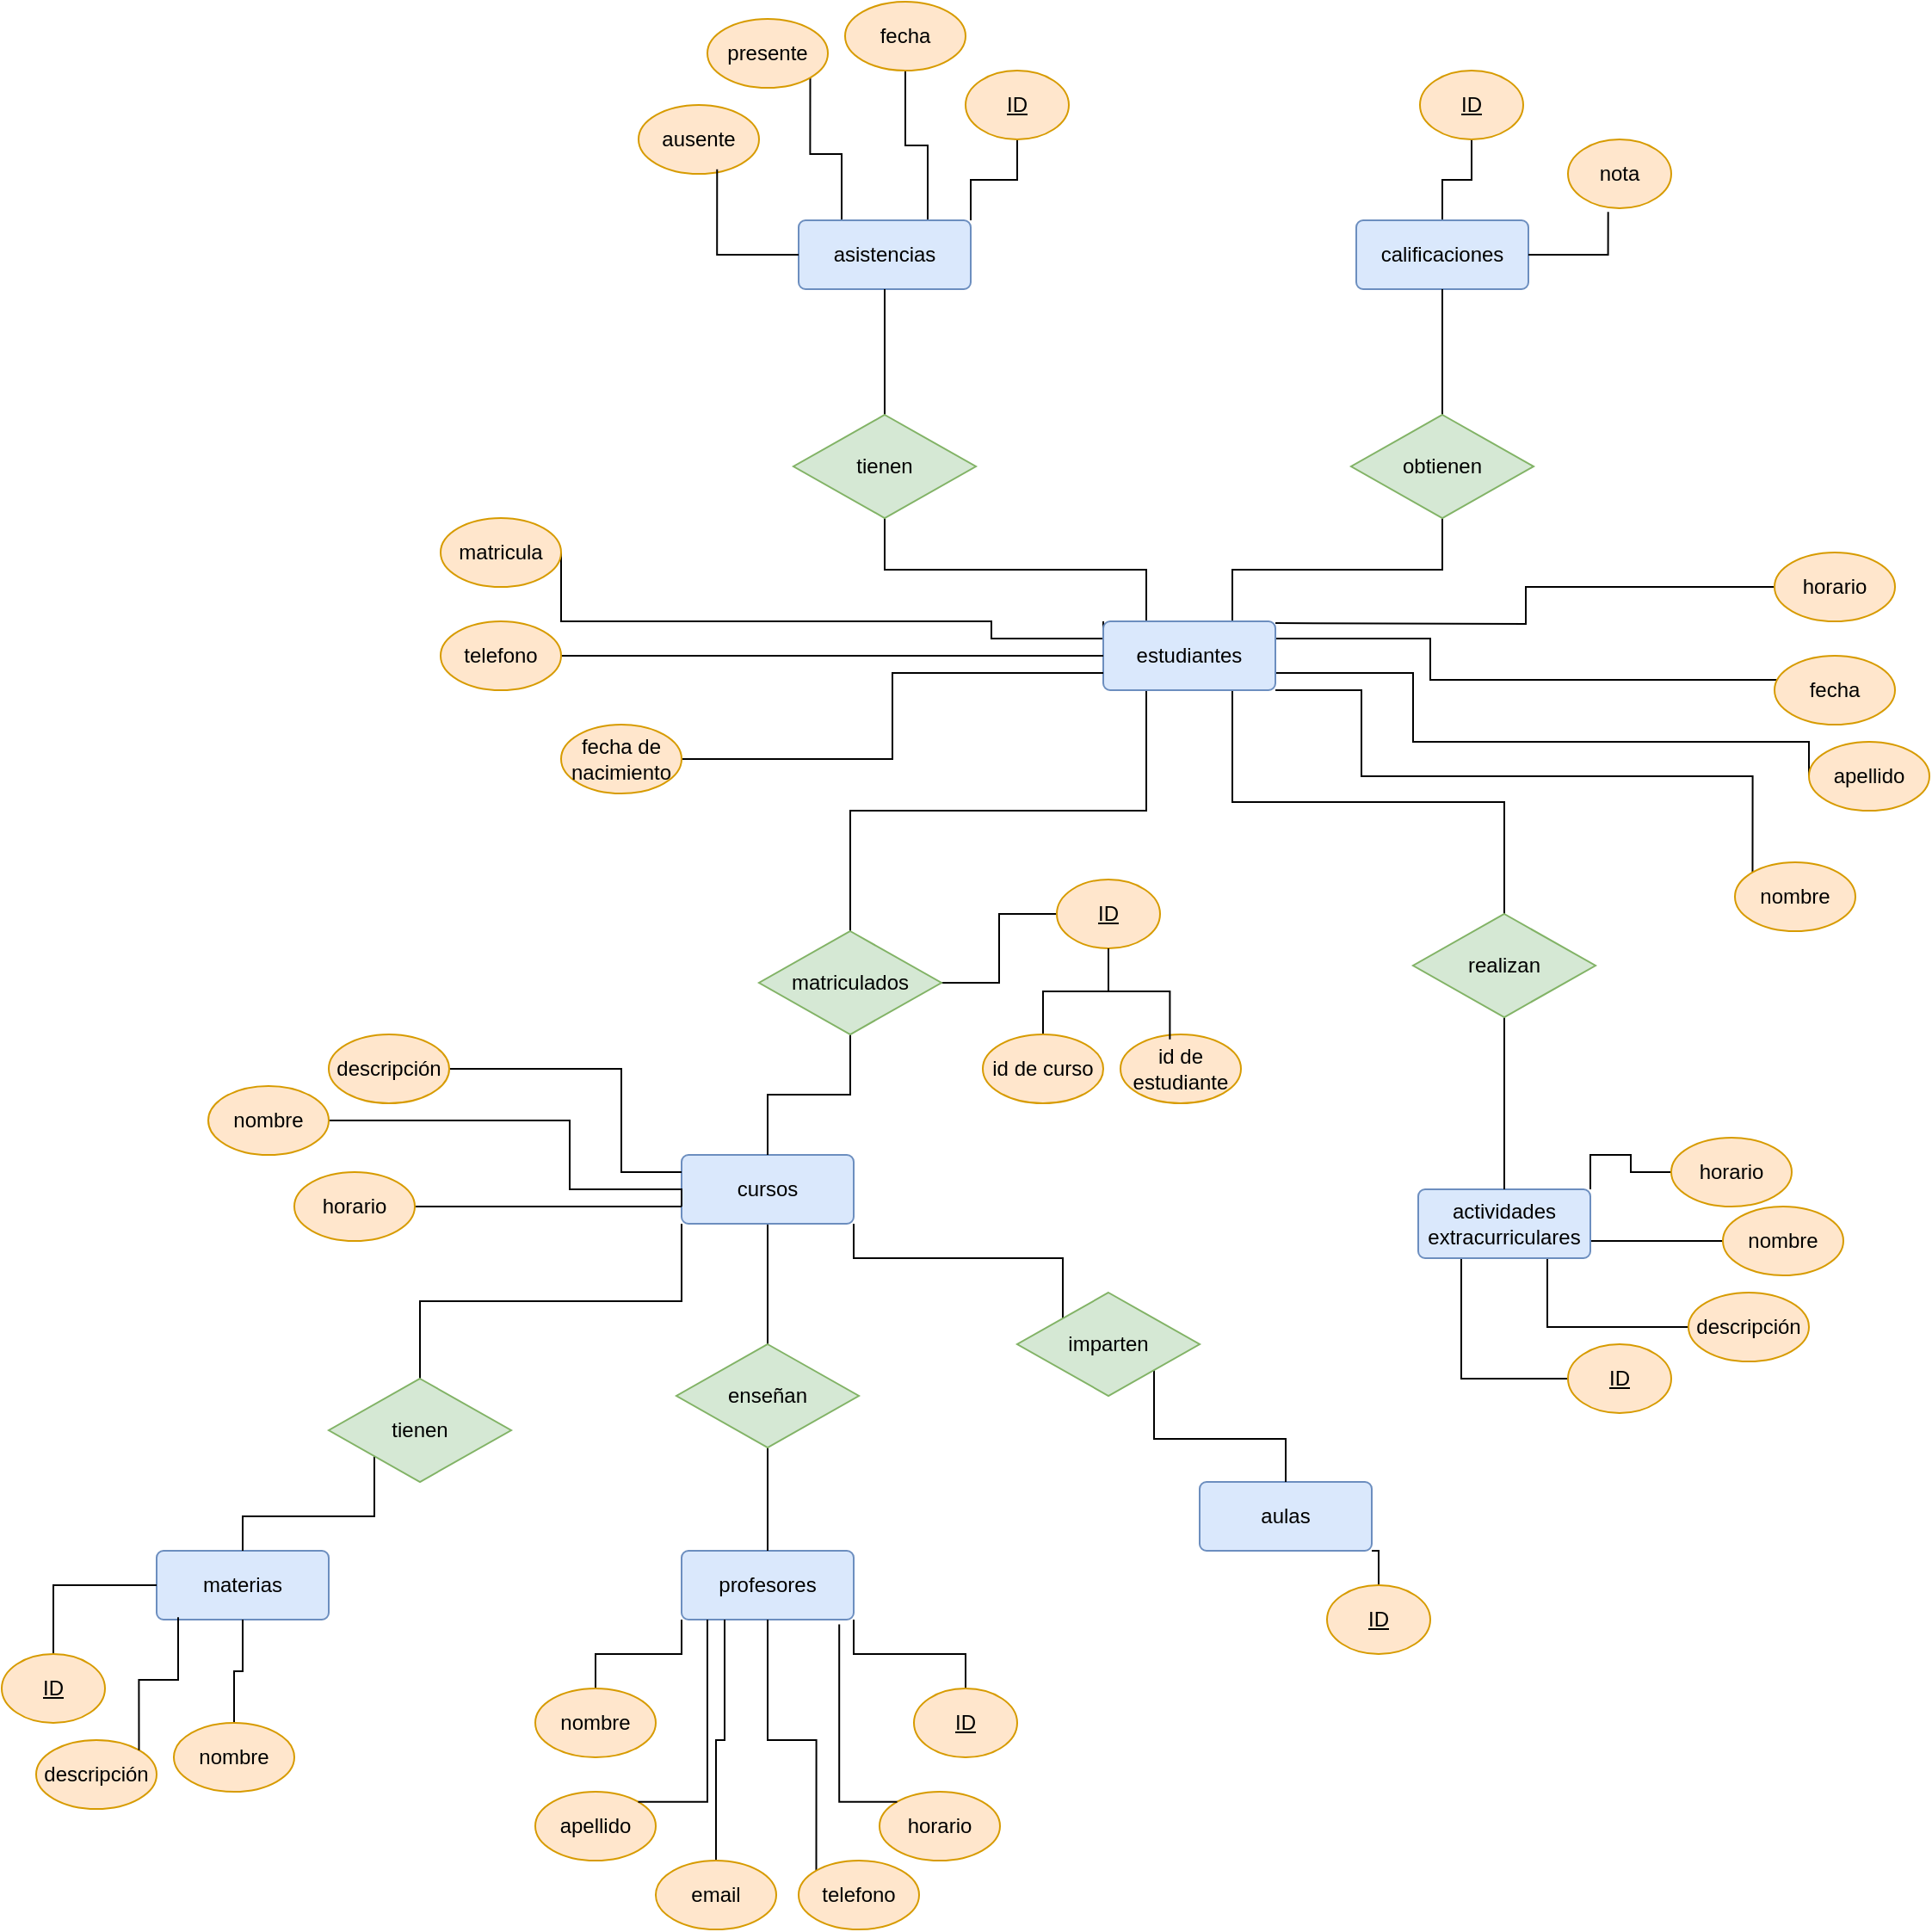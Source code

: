 <mxfile version="22.0.2" type="github">
  <diagram name="Página-1" id="Mka_hPVT99Yjn6llJlfG">
    <mxGraphModel dx="2227" dy="1882" grid="1" gridSize="10" guides="1" tooltips="1" connect="1" arrows="1" fold="1" page="1" pageScale="1" pageWidth="827" pageHeight="1169" math="0" shadow="0">
      <root>
        <mxCell id="0" />
        <mxCell id="1" parent="0" />
        <mxCell id="OjUDIB-_pPHaeTFg9-ev-72" style="edgeStyle=orthogonalEdgeStyle;rounded=0;orthogonalLoop=1;jettySize=auto;html=1;exitX=0.75;exitY=0;exitDx=0;exitDy=0;endArrow=none;endFill=0;" edge="1" parent="1" source="OjUDIB-_pPHaeTFg9-ev-1" target="OjUDIB-_pPHaeTFg9-ev-12">
          <mxGeometry relative="1" as="geometry" />
        </mxCell>
        <mxCell id="OjUDIB-_pPHaeTFg9-ev-73" style="edgeStyle=orthogonalEdgeStyle;rounded=0;orthogonalLoop=1;jettySize=auto;html=1;exitX=0.25;exitY=0;exitDx=0;exitDy=0;endArrow=none;endFill=0;" edge="1" parent="1" source="OjUDIB-_pPHaeTFg9-ev-1" target="OjUDIB-_pPHaeTFg9-ev-13">
          <mxGeometry relative="1" as="geometry" />
        </mxCell>
        <mxCell id="OjUDIB-_pPHaeTFg9-ev-74" style="edgeStyle=orthogonalEdgeStyle;rounded=0;orthogonalLoop=1;jettySize=auto;html=1;exitX=0.75;exitY=1;exitDx=0;exitDy=0;endArrow=none;endFill=0;" edge="1" parent="1" source="OjUDIB-_pPHaeTFg9-ev-1" target="OjUDIB-_pPHaeTFg9-ev-14">
          <mxGeometry relative="1" as="geometry" />
        </mxCell>
        <mxCell id="OjUDIB-_pPHaeTFg9-ev-75" style="edgeStyle=orthogonalEdgeStyle;rounded=0;orthogonalLoop=1;jettySize=auto;html=1;exitX=0.25;exitY=1;exitDx=0;exitDy=0;entryX=0.5;entryY=0;entryDx=0;entryDy=0;endArrow=none;endFill=0;" edge="1" parent="1" source="OjUDIB-_pPHaeTFg9-ev-1" target="OjUDIB-_pPHaeTFg9-ev-11">
          <mxGeometry relative="1" as="geometry" />
        </mxCell>
        <mxCell id="OjUDIB-_pPHaeTFg9-ev-79" style="edgeStyle=orthogonalEdgeStyle;rounded=0;orthogonalLoop=1;jettySize=auto;html=1;exitX=1;exitY=0;exitDx=0;exitDy=0;entryX=0;entryY=0.5;entryDx=0;entryDy=0;endArrow=none;endFill=0;" edge="1" parent="1" target="OjUDIB-_pPHaeTFg9-ev-61">
          <mxGeometry relative="1" as="geometry">
            <mxPoint x="690" y="151" as="targetPoint" />
            <mxPoint x="490" y="81" as="sourcePoint" />
          </mxGeometry>
        </mxCell>
        <mxCell id="OjUDIB-_pPHaeTFg9-ev-80" style="edgeStyle=orthogonalEdgeStyle;rounded=0;orthogonalLoop=1;jettySize=auto;html=1;exitX=1;exitY=0.25;exitDx=0;exitDy=0;entryX=0;entryY=1;entryDx=0;entryDy=0;endArrow=none;endFill=0;" edge="1" parent="1" source="OjUDIB-_pPHaeTFg9-ev-1" target="OjUDIB-_pPHaeTFg9-ev-63">
          <mxGeometry relative="1" as="geometry">
            <Array as="points">
              <mxPoint x="580" y="90" />
              <mxPoint x="580" y="114" />
            </Array>
          </mxGeometry>
        </mxCell>
        <mxCell id="OjUDIB-_pPHaeTFg9-ev-82" style="edgeStyle=orthogonalEdgeStyle;rounded=0;orthogonalLoop=1;jettySize=auto;html=1;exitX=1;exitY=0.75;exitDx=0;exitDy=0;entryX=0;entryY=0.5;entryDx=0;entryDy=0;endArrow=none;endFill=0;" edge="1" parent="1" source="OjUDIB-_pPHaeTFg9-ev-1" target="OjUDIB-_pPHaeTFg9-ev-58">
          <mxGeometry relative="1" as="geometry">
            <Array as="points">
              <mxPoint x="570" y="110" />
              <mxPoint x="570" y="150" />
            </Array>
          </mxGeometry>
        </mxCell>
        <mxCell id="OjUDIB-_pPHaeTFg9-ev-85" style="edgeStyle=orthogonalEdgeStyle;rounded=0;orthogonalLoop=1;jettySize=auto;html=1;exitX=0;exitY=0;exitDx=0;exitDy=0;entryX=1;entryY=0.5;entryDx=0;entryDy=0;endArrow=none;endFill=0;" edge="1" parent="1" source="OjUDIB-_pPHaeTFg9-ev-1" target="OjUDIB-_pPHaeTFg9-ev-62">
          <mxGeometry relative="1" as="geometry">
            <Array as="points">
              <mxPoint x="390" y="90" />
              <mxPoint x="325" y="90" />
              <mxPoint x="325" y="80" />
            </Array>
          </mxGeometry>
        </mxCell>
        <mxCell id="OjUDIB-_pPHaeTFg9-ev-88" style="edgeStyle=orthogonalEdgeStyle;rounded=0;orthogonalLoop=1;jettySize=auto;html=1;exitX=1;exitY=1;exitDx=0;exitDy=0;entryX=0;entryY=0;entryDx=0;entryDy=0;endArrow=none;endFill=0;" edge="1" parent="1" source="OjUDIB-_pPHaeTFg9-ev-1" target="OjUDIB-_pPHaeTFg9-ev-57">
          <mxGeometry relative="1" as="geometry">
            <Array as="points">
              <mxPoint x="540" y="120" />
              <mxPoint x="540" y="170" />
              <mxPoint x="767" y="170" />
            </Array>
          </mxGeometry>
        </mxCell>
        <mxCell id="OjUDIB-_pPHaeTFg9-ev-1" value="estudiantes" style="rounded=1;arcSize=10;whiteSpace=wrap;html=1;align=center;fillColor=#dae8fc;strokeColor=#6c8ebf;" vertex="1" parent="1">
          <mxGeometry x="390" y="80" width="100" height="40" as="geometry" />
        </mxCell>
        <mxCell id="OjUDIB-_pPHaeTFg9-ev-29" style="edgeStyle=orthogonalEdgeStyle;rounded=0;orthogonalLoop=1;jettySize=auto;html=1;exitX=1;exitY=1;exitDx=0;exitDy=0;entryX=0;entryY=0;entryDx=0;entryDy=0;endArrow=none;endFill=0;" edge="1" parent="1" source="OjUDIB-_pPHaeTFg9-ev-2" target="OjUDIB-_pPHaeTFg9-ev-15">
          <mxGeometry relative="1" as="geometry" />
        </mxCell>
        <mxCell id="OjUDIB-_pPHaeTFg9-ev-31" style="edgeStyle=orthogonalEdgeStyle;rounded=0;orthogonalLoop=1;jettySize=auto;html=1;exitX=0.5;exitY=1;exitDx=0;exitDy=0;entryX=0.5;entryY=0;entryDx=0;entryDy=0;endArrow=none;endFill=0;" edge="1" parent="1" source="OjUDIB-_pPHaeTFg9-ev-2" target="OjUDIB-_pPHaeTFg9-ev-16">
          <mxGeometry relative="1" as="geometry" />
        </mxCell>
        <mxCell id="OjUDIB-_pPHaeTFg9-ev-33" style="edgeStyle=orthogonalEdgeStyle;rounded=0;orthogonalLoop=1;jettySize=auto;html=1;exitX=0;exitY=1;exitDx=0;exitDy=0;endArrow=none;endFill=0;" edge="1" parent="1" source="OjUDIB-_pPHaeTFg9-ev-2" target="OjUDIB-_pPHaeTFg9-ev-17">
          <mxGeometry relative="1" as="geometry" />
        </mxCell>
        <mxCell id="OjUDIB-_pPHaeTFg9-ev-2" value="cursos" style="rounded=1;arcSize=10;whiteSpace=wrap;html=1;align=center;fillColor=#dae8fc;strokeColor=#6c8ebf;" vertex="1" parent="1">
          <mxGeometry x="145" y="390" width="100" height="40" as="geometry" />
        </mxCell>
        <mxCell id="OjUDIB-_pPHaeTFg9-ev-52" style="edgeStyle=orthogonalEdgeStyle;rounded=0;orthogonalLoop=1;jettySize=auto;html=1;exitX=1;exitY=1;exitDx=0;exitDy=0;entryX=0.5;entryY=0;entryDx=0;entryDy=0;endArrow=none;endFill=0;" edge="1" parent="1" source="OjUDIB-_pPHaeTFg9-ev-3" target="OjUDIB-_pPHaeTFg9-ev-44">
          <mxGeometry relative="1" as="geometry" />
        </mxCell>
        <mxCell id="OjUDIB-_pPHaeTFg9-ev-3" value="aulas" style="rounded=1;arcSize=10;whiteSpace=wrap;html=1;align=center;fillColor=#dae8fc;strokeColor=#6c8ebf;" vertex="1" parent="1">
          <mxGeometry x="446" y="580" width="100" height="40" as="geometry" />
        </mxCell>
        <mxCell id="OjUDIB-_pPHaeTFg9-ev-53" style="edgeStyle=orthogonalEdgeStyle;rounded=0;orthogonalLoop=1;jettySize=auto;html=1;exitX=1;exitY=1;exitDx=0;exitDy=0;endArrow=none;endFill=0;" edge="1" parent="1" source="OjUDIB-_pPHaeTFg9-ev-4" target="OjUDIB-_pPHaeTFg9-ev-43">
          <mxGeometry relative="1" as="geometry" />
        </mxCell>
        <mxCell id="OjUDIB-_pPHaeTFg9-ev-96" style="edgeStyle=orthogonalEdgeStyle;rounded=0;orthogonalLoop=1;jettySize=auto;html=1;exitX=0;exitY=1;exitDx=0;exitDy=0;entryX=0.5;entryY=0;entryDx=0;entryDy=0;endArrow=none;endFill=0;" edge="1" parent="1" source="OjUDIB-_pPHaeTFg9-ev-4" target="OjUDIB-_pPHaeTFg9-ev-91">
          <mxGeometry relative="1" as="geometry" />
        </mxCell>
        <mxCell id="OjUDIB-_pPHaeTFg9-ev-4" value="profesores" style="rounded=1;arcSize=10;whiteSpace=wrap;html=1;align=center;fillColor=#dae8fc;strokeColor=#6c8ebf;" vertex="1" parent="1">
          <mxGeometry x="145" y="620" width="100" height="40" as="geometry" />
        </mxCell>
        <mxCell id="OjUDIB-_pPHaeTFg9-ev-5" value="materias" style="rounded=1;arcSize=10;whiteSpace=wrap;html=1;align=center;fillColor=#dae8fc;strokeColor=#6c8ebf;" vertex="1" parent="1">
          <mxGeometry x="-160" y="620" width="100" height="40" as="geometry" />
        </mxCell>
        <mxCell id="OjUDIB-_pPHaeTFg9-ev-126" style="edgeStyle=orthogonalEdgeStyle;rounded=0;orthogonalLoop=1;jettySize=auto;html=1;exitX=0.25;exitY=1;exitDx=0;exitDy=0;entryX=0;entryY=0.5;entryDx=0;entryDy=0;endArrow=none;endFill=0;" edge="1" parent="1" source="OjUDIB-_pPHaeTFg9-ev-6" target="OjUDIB-_pPHaeTFg9-ev-46">
          <mxGeometry relative="1" as="geometry" />
        </mxCell>
        <mxCell id="OjUDIB-_pPHaeTFg9-ev-127" style="edgeStyle=orthogonalEdgeStyle;rounded=0;orthogonalLoop=1;jettySize=auto;html=1;exitX=0.75;exitY=1;exitDx=0;exitDy=0;entryX=0;entryY=0.5;entryDx=0;entryDy=0;endArrow=none;endFill=0;" edge="1" parent="1" source="OjUDIB-_pPHaeTFg9-ev-6" target="OjUDIB-_pPHaeTFg9-ev-123">
          <mxGeometry relative="1" as="geometry" />
        </mxCell>
        <mxCell id="OjUDIB-_pPHaeTFg9-ev-128" style="edgeStyle=orthogonalEdgeStyle;rounded=0;orthogonalLoop=1;jettySize=auto;html=1;exitX=1;exitY=0;exitDx=0;exitDy=0;entryX=0;entryY=0.5;entryDx=0;entryDy=0;endArrow=none;endFill=0;" edge="1" parent="1" source="OjUDIB-_pPHaeTFg9-ev-6" target="OjUDIB-_pPHaeTFg9-ev-124">
          <mxGeometry relative="1" as="geometry" />
        </mxCell>
        <mxCell id="OjUDIB-_pPHaeTFg9-ev-129" style="edgeStyle=orthogonalEdgeStyle;rounded=0;orthogonalLoop=1;jettySize=auto;html=1;exitX=1;exitY=0.75;exitDx=0;exitDy=0;entryX=0;entryY=0.5;entryDx=0;entryDy=0;endArrow=none;endFill=0;" edge="1" parent="1" source="OjUDIB-_pPHaeTFg9-ev-6" target="OjUDIB-_pPHaeTFg9-ev-122">
          <mxGeometry relative="1" as="geometry" />
        </mxCell>
        <mxCell id="OjUDIB-_pPHaeTFg9-ev-6" value="actividades extracurriculares" style="rounded=1;arcSize=10;whiteSpace=wrap;html=1;align=center;fillColor=#dae8fc;strokeColor=#6c8ebf;" vertex="1" parent="1">
          <mxGeometry x="573" y="410" width="100" height="40" as="geometry" />
        </mxCell>
        <mxCell id="OjUDIB-_pPHaeTFg9-ev-56" style="edgeStyle=orthogonalEdgeStyle;rounded=0;orthogonalLoop=1;jettySize=auto;html=1;exitX=1;exitY=0;exitDx=0;exitDy=0;entryX=0.5;entryY=1;entryDx=0;entryDy=0;endArrow=none;endFill=0;" edge="1" parent="1" source="OjUDIB-_pPHaeTFg9-ev-7" target="OjUDIB-_pPHaeTFg9-ev-55">
          <mxGeometry relative="1" as="geometry" />
        </mxCell>
        <mxCell id="OjUDIB-_pPHaeTFg9-ev-118" style="edgeStyle=orthogonalEdgeStyle;rounded=0;orthogonalLoop=1;jettySize=auto;html=1;exitX=0.75;exitY=0;exitDx=0;exitDy=0;entryX=0.5;entryY=1;entryDx=0;entryDy=0;endArrow=none;endFill=0;" edge="1" parent="1" source="OjUDIB-_pPHaeTFg9-ev-7" target="OjUDIB-_pPHaeTFg9-ev-114">
          <mxGeometry relative="1" as="geometry" />
        </mxCell>
        <mxCell id="OjUDIB-_pPHaeTFg9-ev-120" style="edgeStyle=orthogonalEdgeStyle;rounded=0;orthogonalLoop=1;jettySize=auto;html=1;exitX=0.25;exitY=0;exitDx=0;exitDy=0;entryX=1;entryY=1;entryDx=0;entryDy=0;endArrow=none;endFill=0;" edge="1" parent="1" source="OjUDIB-_pPHaeTFg9-ev-7" target="OjUDIB-_pPHaeTFg9-ev-115">
          <mxGeometry relative="1" as="geometry" />
        </mxCell>
        <mxCell id="OjUDIB-_pPHaeTFg9-ev-7" value="asistencias" style="rounded=1;arcSize=10;whiteSpace=wrap;html=1;align=center;fillColor=#dae8fc;strokeColor=#6c8ebf;" vertex="1" parent="1">
          <mxGeometry x="213" y="-153" width="100" height="40" as="geometry" />
        </mxCell>
        <mxCell id="OjUDIB-_pPHaeTFg9-ev-49" style="edgeStyle=orthogonalEdgeStyle;rounded=0;orthogonalLoop=1;jettySize=auto;html=1;endArrow=none;endFill=0;" edge="1" parent="1" source="OjUDIB-_pPHaeTFg9-ev-8" target="OjUDIB-_pPHaeTFg9-ev-47">
          <mxGeometry relative="1" as="geometry" />
        </mxCell>
        <mxCell id="OjUDIB-_pPHaeTFg9-ev-8" value="calificaciones" style="rounded=1;arcSize=10;whiteSpace=wrap;html=1;align=center;fillColor=#dae8fc;strokeColor=#6c8ebf;" vertex="1" parent="1">
          <mxGeometry x="537" y="-153" width="100" height="40" as="geometry" />
        </mxCell>
        <mxCell id="OjUDIB-_pPHaeTFg9-ev-28" style="edgeStyle=orthogonalEdgeStyle;rounded=0;orthogonalLoop=1;jettySize=auto;html=1;exitX=0.5;exitY=1;exitDx=0;exitDy=0;entryX=0.5;entryY=0;entryDx=0;entryDy=0;endArrow=none;endFill=0;" edge="1" parent="1" source="OjUDIB-_pPHaeTFg9-ev-11" target="OjUDIB-_pPHaeTFg9-ev-2">
          <mxGeometry relative="1" as="geometry" />
        </mxCell>
        <mxCell id="OjUDIB-_pPHaeTFg9-ev-89" style="edgeStyle=orthogonalEdgeStyle;rounded=0;orthogonalLoop=1;jettySize=auto;html=1;exitX=1;exitY=0.5;exitDx=0;exitDy=0;entryX=0;entryY=0.5;entryDx=0;entryDy=0;endArrow=none;endFill=0;" edge="1" parent="1" source="OjUDIB-_pPHaeTFg9-ev-11" target="OjUDIB-_pPHaeTFg9-ev-35">
          <mxGeometry relative="1" as="geometry" />
        </mxCell>
        <mxCell id="OjUDIB-_pPHaeTFg9-ev-11" value="matriculados" style="shape=rhombus;perimeter=rhombusPerimeter;whiteSpace=wrap;html=1;align=center;fillColor=#d5e8d4;strokeColor=#82b366;" vertex="1" parent="1">
          <mxGeometry x="190" y="260" width="106" height="60" as="geometry" />
        </mxCell>
        <mxCell id="OjUDIB-_pPHaeTFg9-ev-19" style="edgeStyle=orthogonalEdgeStyle;rounded=0;orthogonalLoop=1;jettySize=auto;html=1;exitX=0.5;exitY=0;exitDx=0;exitDy=0;endArrow=none;endFill=0;" edge="1" parent="1" source="OjUDIB-_pPHaeTFg9-ev-12" target="OjUDIB-_pPHaeTFg9-ev-8">
          <mxGeometry relative="1" as="geometry" />
        </mxCell>
        <mxCell id="OjUDIB-_pPHaeTFg9-ev-12" value="obtienen" style="shape=rhombus;perimeter=rhombusPerimeter;whiteSpace=wrap;html=1;align=center;fillColor=#d5e8d4;strokeColor=#82b366;" vertex="1" parent="1">
          <mxGeometry x="534" y="-40" width="106" height="60" as="geometry" />
        </mxCell>
        <mxCell id="OjUDIB-_pPHaeTFg9-ev-23" style="edgeStyle=orthogonalEdgeStyle;rounded=0;orthogonalLoop=1;jettySize=auto;html=1;exitX=0.5;exitY=0;exitDx=0;exitDy=0;endArrow=none;endFill=0;" edge="1" parent="1" source="OjUDIB-_pPHaeTFg9-ev-13" target="OjUDIB-_pPHaeTFg9-ev-7">
          <mxGeometry relative="1" as="geometry" />
        </mxCell>
        <mxCell id="OjUDIB-_pPHaeTFg9-ev-13" value="tienen" style="shape=rhombus;perimeter=rhombusPerimeter;whiteSpace=wrap;html=1;align=center;fillColor=#d5e8d4;strokeColor=#82b366;" vertex="1" parent="1">
          <mxGeometry x="210" y="-40" width="106" height="60" as="geometry" />
        </mxCell>
        <mxCell id="OjUDIB-_pPHaeTFg9-ev-26" style="edgeStyle=orthogonalEdgeStyle;rounded=0;orthogonalLoop=1;jettySize=auto;html=1;exitX=0.5;exitY=1;exitDx=0;exitDy=0;entryX=0.5;entryY=0;entryDx=0;entryDy=0;endArrow=none;endFill=0;" edge="1" parent="1" source="OjUDIB-_pPHaeTFg9-ev-14" target="OjUDIB-_pPHaeTFg9-ev-6">
          <mxGeometry relative="1" as="geometry" />
        </mxCell>
        <mxCell id="OjUDIB-_pPHaeTFg9-ev-14" value="realizan" style="shape=rhombus;perimeter=rhombusPerimeter;whiteSpace=wrap;html=1;align=center;fillColor=#d5e8d4;strokeColor=#82b366;" vertex="1" parent="1">
          <mxGeometry x="570" y="250" width="106" height="60" as="geometry" />
        </mxCell>
        <mxCell id="OjUDIB-_pPHaeTFg9-ev-30" style="edgeStyle=orthogonalEdgeStyle;rounded=0;orthogonalLoop=1;jettySize=auto;html=1;exitX=1;exitY=1;exitDx=0;exitDy=0;endArrow=none;endFill=0;" edge="1" parent="1" source="OjUDIB-_pPHaeTFg9-ev-15" target="OjUDIB-_pPHaeTFg9-ev-3">
          <mxGeometry relative="1" as="geometry" />
        </mxCell>
        <mxCell id="OjUDIB-_pPHaeTFg9-ev-15" value="imparten" style="shape=rhombus;perimeter=rhombusPerimeter;whiteSpace=wrap;html=1;align=center;fillColor=#d5e8d4;strokeColor=#82b366;" vertex="1" parent="1">
          <mxGeometry x="340" y="470" width="106" height="60" as="geometry" />
        </mxCell>
        <mxCell id="OjUDIB-_pPHaeTFg9-ev-32" style="edgeStyle=orthogonalEdgeStyle;rounded=0;orthogonalLoop=1;jettySize=auto;html=1;exitX=0.5;exitY=1;exitDx=0;exitDy=0;endArrow=none;endFill=0;" edge="1" parent="1" source="OjUDIB-_pPHaeTFg9-ev-16" target="OjUDIB-_pPHaeTFg9-ev-4">
          <mxGeometry relative="1" as="geometry" />
        </mxCell>
        <mxCell id="OjUDIB-_pPHaeTFg9-ev-16" value="enseñan" style="shape=rhombus;perimeter=rhombusPerimeter;whiteSpace=wrap;html=1;align=center;fillColor=#d5e8d4;strokeColor=#82b366;" vertex="1" parent="1">
          <mxGeometry x="142" y="500" width="106" height="60" as="geometry" />
        </mxCell>
        <mxCell id="OjUDIB-_pPHaeTFg9-ev-34" style="edgeStyle=orthogonalEdgeStyle;rounded=0;orthogonalLoop=1;jettySize=auto;html=1;exitX=0;exitY=1;exitDx=0;exitDy=0;entryX=0.5;entryY=0;entryDx=0;entryDy=0;endArrow=none;endFill=0;" edge="1" parent="1" source="OjUDIB-_pPHaeTFg9-ev-17" target="OjUDIB-_pPHaeTFg9-ev-5">
          <mxGeometry relative="1" as="geometry" />
        </mxCell>
        <mxCell id="OjUDIB-_pPHaeTFg9-ev-17" value="tienen" style="shape=rhombus;perimeter=rhombusPerimeter;whiteSpace=wrap;html=1;align=center;fillColor=#d5e8d4;strokeColor=#82b366;" vertex="1" parent="1">
          <mxGeometry x="-60" y="520" width="106" height="60" as="geometry" />
        </mxCell>
        <mxCell id="OjUDIB-_pPHaeTFg9-ev-70" style="edgeStyle=orthogonalEdgeStyle;rounded=0;orthogonalLoop=1;jettySize=auto;html=1;exitX=0.5;exitY=1;exitDx=0;exitDy=0;endArrow=none;endFill=0;" edge="1" parent="1" source="OjUDIB-_pPHaeTFg9-ev-35" target="OjUDIB-_pPHaeTFg9-ev-37">
          <mxGeometry relative="1" as="geometry" />
        </mxCell>
        <mxCell id="OjUDIB-_pPHaeTFg9-ev-35" value="&lt;u&gt;ID&lt;/u&gt;" style="ellipse;whiteSpace=wrap;html=1;align=center;fillColor=#ffe6cc;strokeColor=#d79b00;" vertex="1" parent="1">
          <mxGeometry x="363" y="230" width="60" height="40" as="geometry" />
        </mxCell>
        <mxCell id="OjUDIB-_pPHaeTFg9-ev-36" value="id de estudiante" style="ellipse;whiteSpace=wrap;html=1;align=center;fillColor=#ffe6cc;strokeColor=#d79b00;" vertex="1" parent="1">
          <mxGeometry x="400" y="320" width="70" height="40" as="geometry" />
        </mxCell>
        <mxCell id="OjUDIB-_pPHaeTFg9-ev-37" value="id de curso" style="ellipse;whiteSpace=wrap;html=1;align=center;fillColor=#ffe6cc;strokeColor=#d79b00;" vertex="1" parent="1">
          <mxGeometry x="320" y="320" width="70" height="40" as="geometry" />
        </mxCell>
        <mxCell id="OjUDIB-_pPHaeTFg9-ev-43" value="&lt;u&gt;ID&lt;/u&gt;" style="ellipse;whiteSpace=wrap;html=1;align=center;fillColor=#ffe6cc;strokeColor=#d79b00;" vertex="1" parent="1">
          <mxGeometry x="280" y="700" width="60" height="40" as="geometry" />
        </mxCell>
        <mxCell id="OjUDIB-_pPHaeTFg9-ev-44" value="&lt;u&gt;ID&lt;/u&gt;" style="ellipse;whiteSpace=wrap;html=1;align=center;fillColor=#ffe6cc;strokeColor=#d79b00;" vertex="1" parent="1">
          <mxGeometry x="520" y="640" width="60" height="40" as="geometry" />
        </mxCell>
        <mxCell id="OjUDIB-_pPHaeTFg9-ev-113" style="edgeStyle=orthogonalEdgeStyle;rounded=0;orthogonalLoop=1;jettySize=auto;html=1;exitX=0.5;exitY=0;exitDx=0;exitDy=0;entryX=0;entryY=0.5;entryDx=0;entryDy=0;endArrow=none;endFill=0;" edge="1" parent="1" source="OjUDIB-_pPHaeTFg9-ev-45" target="OjUDIB-_pPHaeTFg9-ev-5">
          <mxGeometry relative="1" as="geometry" />
        </mxCell>
        <mxCell id="OjUDIB-_pPHaeTFg9-ev-45" value="&lt;u&gt;ID&lt;/u&gt;" style="ellipse;whiteSpace=wrap;html=1;align=center;fillColor=#ffe6cc;strokeColor=#d79b00;" vertex="1" parent="1">
          <mxGeometry x="-250" y="680" width="60" height="40" as="geometry" />
        </mxCell>
        <mxCell id="OjUDIB-_pPHaeTFg9-ev-46" value="&lt;u&gt;ID&lt;/u&gt;" style="ellipse;whiteSpace=wrap;html=1;align=center;fillColor=#ffe6cc;strokeColor=#d79b00;" vertex="1" parent="1">
          <mxGeometry x="660" y="500" width="60" height="40" as="geometry" />
        </mxCell>
        <mxCell id="OjUDIB-_pPHaeTFg9-ev-47" value="&lt;u&gt;ID&lt;/u&gt;" style="ellipse;whiteSpace=wrap;html=1;align=center;fillColor=#ffe6cc;strokeColor=#d79b00;" vertex="1" parent="1">
          <mxGeometry x="574" y="-240" width="60" height="40" as="geometry" />
        </mxCell>
        <mxCell id="OjUDIB-_pPHaeTFg9-ev-48" value="nota" style="ellipse;whiteSpace=wrap;html=1;align=center;fillColor=#ffe6cc;strokeColor=#d79b00;" vertex="1" parent="1">
          <mxGeometry x="660" y="-200" width="60" height="40" as="geometry" />
        </mxCell>
        <mxCell id="OjUDIB-_pPHaeTFg9-ev-50" style="edgeStyle=orthogonalEdgeStyle;rounded=0;orthogonalLoop=1;jettySize=auto;html=1;exitX=1;exitY=0.5;exitDx=0;exitDy=0;entryX=0.389;entryY=1.054;entryDx=0;entryDy=0;entryPerimeter=0;endArrow=none;endFill=0;" edge="1" parent="1" source="OjUDIB-_pPHaeTFg9-ev-8" target="OjUDIB-_pPHaeTFg9-ev-48">
          <mxGeometry relative="1" as="geometry" />
        </mxCell>
        <mxCell id="OjUDIB-_pPHaeTFg9-ev-55" value="&lt;u&gt;ID&lt;/u&gt;" style="ellipse;whiteSpace=wrap;html=1;align=center;fillColor=#ffe6cc;strokeColor=#d79b00;" vertex="1" parent="1">
          <mxGeometry x="310" y="-240" width="60" height="40" as="geometry" />
        </mxCell>
        <mxCell id="OjUDIB-_pPHaeTFg9-ev-57" value="nombre" style="ellipse;whiteSpace=wrap;html=1;align=center;fillColor=#ffe6cc;strokeColor=#d79b00;" vertex="1" parent="1">
          <mxGeometry x="757" y="220" width="70" height="40" as="geometry" />
        </mxCell>
        <mxCell id="OjUDIB-_pPHaeTFg9-ev-58" value="apellido" style="ellipse;whiteSpace=wrap;html=1;align=center;fillColor=#ffe6cc;strokeColor=#d79b00;" vertex="1" parent="1">
          <mxGeometry x="800" y="150" width="70" height="40" as="geometry" />
        </mxCell>
        <mxCell id="OjUDIB-_pPHaeTFg9-ev-87" style="edgeStyle=orthogonalEdgeStyle;rounded=0;orthogonalLoop=1;jettySize=auto;html=1;exitX=1;exitY=0.5;exitDx=0;exitDy=0;entryX=0;entryY=0.75;entryDx=0;entryDy=0;endArrow=none;endFill=0;" edge="1" parent="1" source="OjUDIB-_pPHaeTFg9-ev-59" target="OjUDIB-_pPHaeTFg9-ev-1">
          <mxGeometry relative="1" as="geometry" />
        </mxCell>
        <mxCell id="OjUDIB-_pPHaeTFg9-ev-59" value="fecha de nacimiento" style="ellipse;whiteSpace=wrap;html=1;align=center;fillColor=#ffe6cc;strokeColor=#d79b00;" vertex="1" parent="1">
          <mxGeometry x="75" y="140" width="70" height="40" as="geometry" />
        </mxCell>
        <mxCell id="OjUDIB-_pPHaeTFg9-ev-86" style="edgeStyle=orthogonalEdgeStyle;rounded=0;orthogonalLoop=1;jettySize=auto;html=1;exitX=1;exitY=0.5;exitDx=0;exitDy=0;entryX=0;entryY=0.5;entryDx=0;entryDy=0;endArrow=none;endFill=0;" edge="1" parent="1" source="OjUDIB-_pPHaeTFg9-ev-60" target="OjUDIB-_pPHaeTFg9-ev-1">
          <mxGeometry relative="1" as="geometry" />
        </mxCell>
        <mxCell id="OjUDIB-_pPHaeTFg9-ev-60" value="telefono" style="ellipse;whiteSpace=wrap;html=1;align=center;fillColor=#ffe6cc;strokeColor=#d79b00;" vertex="1" parent="1">
          <mxGeometry x="5" y="80" width="70" height="40" as="geometry" />
        </mxCell>
        <mxCell id="OjUDIB-_pPHaeTFg9-ev-61" value="horario" style="ellipse;whiteSpace=wrap;html=1;align=center;fillColor=#ffe6cc;strokeColor=#d79b00;" vertex="1" parent="1">
          <mxGeometry x="780" y="40" width="70" height="40" as="geometry" />
        </mxCell>
        <mxCell id="OjUDIB-_pPHaeTFg9-ev-62" value="matricula" style="ellipse;whiteSpace=wrap;html=1;align=center;fillColor=#ffe6cc;strokeColor=#d79b00;" vertex="1" parent="1">
          <mxGeometry x="5" y="20" width="70" height="40" as="geometry" />
        </mxCell>
        <mxCell id="OjUDIB-_pPHaeTFg9-ev-63" value="fecha" style="ellipse;whiteSpace=wrap;html=1;align=center;fillColor=#ffe6cc;strokeColor=#d79b00;" vertex="1" parent="1">
          <mxGeometry x="780" y="100" width="70" height="40" as="geometry" />
        </mxCell>
        <mxCell id="OjUDIB-_pPHaeTFg9-ev-90" style="edgeStyle=orthogonalEdgeStyle;rounded=0;orthogonalLoop=1;jettySize=auto;html=1;exitX=0.5;exitY=1;exitDx=0;exitDy=0;entryX=0.41;entryY=0.073;entryDx=0;entryDy=0;entryPerimeter=0;endArrow=none;endFill=0;" edge="1" parent="1" source="OjUDIB-_pPHaeTFg9-ev-35" target="OjUDIB-_pPHaeTFg9-ev-36">
          <mxGeometry relative="1" as="geometry" />
        </mxCell>
        <mxCell id="OjUDIB-_pPHaeTFg9-ev-91" value="nombre" style="ellipse;whiteSpace=wrap;html=1;align=center;fillColor=#ffe6cc;strokeColor=#d79b00;" vertex="1" parent="1">
          <mxGeometry x="60" y="700" width="70" height="40" as="geometry" />
        </mxCell>
        <mxCell id="OjUDIB-_pPHaeTFg9-ev-92" value="apellido" style="ellipse;whiteSpace=wrap;html=1;align=center;fillColor=#ffe6cc;strokeColor=#d79b00;" vertex="1" parent="1">
          <mxGeometry x="60" y="760" width="70" height="40" as="geometry" />
        </mxCell>
        <mxCell id="OjUDIB-_pPHaeTFg9-ev-100" style="edgeStyle=orthogonalEdgeStyle;rounded=0;orthogonalLoop=1;jettySize=auto;html=1;exitX=0;exitY=0;exitDx=0;exitDy=0;entryX=0.5;entryY=1;entryDx=0;entryDy=0;endArrow=none;endFill=0;" edge="1" parent="1" source="OjUDIB-_pPHaeTFg9-ev-93" target="OjUDIB-_pPHaeTFg9-ev-4">
          <mxGeometry relative="1" as="geometry" />
        </mxCell>
        <mxCell id="OjUDIB-_pPHaeTFg9-ev-93" value="telefono" style="ellipse;whiteSpace=wrap;html=1;align=center;fillColor=#ffe6cc;strokeColor=#d79b00;" vertex="1" parent="1">
          <mxGeometry x="213" y="800" width="70" height="40" as="geometry" />
        </mxCell>
        <mxCell id="OjUDIB-_pPHaeTFg9-ev-94" value="horario" style="ellipse;whiteSpace=wrap;html=1;align=center;fillColor=#ffe6cc;strokeColor=#d79b00;" vertex="1" parent="1">
          <mxGeometry x="260" y="760" width="70" height="40" as="geometry" />
        </mxCell>
        <mxCell id="OjUDIB-_pPHaeTFg9-ev-99" style="edgeStyle=orthogonalEdgeStyle;rounded=0;orthogonalLoop=1;jettySize=auto;html=1;exitX=0.5;exitY=0;exitDx=0;exitDy=0;entryX=0.25;entryY=1;entryDx=0;entryDy=0;endArrow=none;endFill=0;" edge="1" parent="1" source="OjUDIB-_pPHaeTFg9-ev-95" target="OjUDIB-_pPHaeTFg9-ev-4">
          <mxGeometry relative="1" as="geometry" />
        </mxCell>
        <mxCell id="OjUDIB-_pPHaeTFg9-ev-95" value="email" style="ellipse;whiteSpace=wrap;html=1;align=center;fillColor=#ffe6cc;strokeColor=#d79b00;" vertex="1" parent="1">
          <mxGeometry x="130" y="800" width="70" height="40" as="geometry" />
        </mxCell>
        <mxCell id="OjUDIB-_pPHaeTFg9-ev-101" style="edgeStyle=orthogonalEdgeStyle;rounded=0;orthogonalLoop=1;jettySize=auto;html=1;exitX=0;exitY=0;exitDx=0;exitDy=0;entryX=0.916;entryY=1.069;entryDx=0;entryDy=0;entryPerimeter=0;endArrow=none;endFill=0;" edge="1" parent="1" source="OjUDIB-_pPHaeTFg9-ev-94" target="OjUDIB-_pPHaeTFg9-ev-4">
          <mxGeometry relative="1" as="geometry" />
        </mxCell>
        <mxCell id="OjUDIB-_pPHaeTFg9-ev-102" style="edgeStyle=orthogonalEdgeStyle;rounded=0;orthogonalLoop=1;jettySize=auto;html=1;exitX=1;exitY=0;exitDx=0;exitDy=0;entryX=0.15;entryY=1;entryDx=0;entryDy=0;entryPerimeter=0;endArrow=none;endFill=0;" edge="1" parent="1" source="OjUDIB-_pPHaeTFg9-ev-92" target="OjUDIB-_pPHaeTFg9-ev-4">
          <mxGeometry relative="1" as="geometry" />
        </mxCell>
        <mxCell id="OjUDIB-_pPHaeTFg9-ev-107" style="edgeStyle=orthogonalEdgeStyle;rounded=0;orthogonalLoop=1;jettySize=auto;html=1;exitX=1;exitY=0.5;exitDx=0;exitDy=0;entryX=0;entryY=0.75;entryDx=0;entryDy=0;endArrow=none;endFill=0;" edge="1" parent="1" source="OjUDIB-_pPHaeTFg9-ev-103" target="OjUDIB-_pPHaeTFg9-ev-2">
          <mxGeometry relative="1" as="geometry">
            <Array as="points">
              <mxPoint x="80" y="370" />
              <mxPoint x="80" y="410" />
              <mxPoint x="145" y="410" />
            </Array>
          </mxGeometry>
        </mxCell>
        <mxCell id="OjUDIB-_pPHaeTFg9-ev-103" value="nombre" style="ellipse;whiteSpace=wrap;html=1;align=center;fillColor=#ffe6cc;strokeColor=#d79b00;" vertex="1" parent="1">
          <mxGeometry x="-130" y="350" width="70" height="40" as="geometry" />
        </mxCell>
        <mxCell id="OjUDIB-_pPHaeTFg9-ev-108" style="edgeStyle=orthogonalEdgeStyle;rounded=0;orthogonalLoop=1;jettySize=auto;html=1;exitX=1;exitY=0.5;exitDx=0;exitDy=0;entryX=0;entryY=0.75;entryDx=0;entryDy=0;endArrow=none;endFill=0;" edge="1" parent="1" source="OjUDIB-_pPHaeTFg9-ev-104" target="OjUDIB-_pPHaeTFg9-ev-2">
          <mxGeometry relative="1" as="geometry" />
        </mxCell>
        <mxCell id="OjUDIB-_pPHaeTFg9-ev-104" value="horario" style="ellipse;whiteSpace=wrap;html=1;align=center;fillColor=#ffe6cc;strokeColor=#d79b00;" vertex="1" parent="1">
          <mxGeometry x="-80" y="400" width="70" height="40" as="geometry" />
        </mxCell>
        <mxCell id="OjUDIB-_pPHaeTFg9-ev-106" style="edgeStyle=orthogonalEdgeStyle;rounded=0;orthogonalLoop=1;jettySize=auto;html=1;exitX=1;exitY=0.5;exitDx=0;exitDy=0;entryX=0;entryY=0.25;entryDx=0;entryDy=0;endArrow=none;endFill=0;" edge="1" parent="1" source="OjUDIB-_pPHaeTFg9-ev-105" target="OjUDIB-_pPHaeTFg9-ev-2">
          <mxGeometry relative="1" as="geometry">
            <Array as="points">
              <mxPoint x="110" y="340" />
              <mxPoint x="110" y="400" />
            </Array>
          </mxGeometry>
        </mxCell>
        <mxCell id="OjUDIB-_pPHaeTFg9-ev-105" value="descripción" style="ellipse;whiteSpace=wrap;html=1;align=center;fillColor=#ffe6cc;strokeColor=#d79b00;" vertex="1" parent="1">
          <mxGeometry x="-60" y="320" width="70" height="40" as="geometry" />
        </mxCell>
        <mxCell id="OjUDIB-_pPHaeTFg9-ev-109" value="descripción" style="ellipse;whiteSpace=wrap;html=1;align=center;fillColor=#ffe6cc;strokeColor=#d79b00;" vertex="1" parent="1">
          <mxGeometry x="-230" y="730" width="70" height="40" as="geometry" />
        </mxCell>
        <mxCell id="OjUDIB-_pPHaeTFg9-ev-111" style="edgeStyle=orthogonalEdgeStyle;rounded=0;orthogonalLoop=1;jettySize=auto;html=1;exitX=0.5;exitY=0;exitDx=0;exitDy=0;entryX=0.5;entryY=1;entryDx=0;entryDy=0;endArrow=none;endFill=0;" edge="1" parent="1" source="OjUDIB-_pPHaeTFg9-ev-110" target="OjUDIB-_pPHaeTFg9-ev-5">
          <mxGeometry relative="1" as="geometry" />
        </mxCell>
        <mxCell id="OjUDIB-_pPHaeTFg9-ev-110" value="nombre" style="ellipse;whiteSpace=wrap;html=1;align=center;fillColor=#ffe6cc;strokeColor=#d79b00;" vertex="1" parent="1">
          <mxGeometry x="-150" y="720" width="70" height="40" as="geometry" />
        </mxCell>
        <mxCell id="OjUDIB-_pPHaeTFg9-ev-112" style="edgeStyle=orthogonalEdgeStyle;rounded=0;orthogonalLoop=1;jettySize=auto;html=1;exitX=1;exitY=0;exitDx=0;exitDy=0;entryX=0.125;entryY=0.966;entryDx=0;entryDy=0;entryPerimeter=0;endArrow=none;endFill=0;" edge="1" parent="1" source="OjUDIB-_pPHaeTFg9-ev-109" target="OjUDIB-_pPHaeTFg9-ev-5">
          <mxGeometry relative="1" as="geometry" />
        </mxCell>
        <mxCell id="OjUDIB-_pPHaeTFg9-ev-114" value="fecha" style="ellipse;whiteSpace=wrap;html=1;align=center;fillColor=#ffe6cc;strokeColor=#d79b00;" vertex="1" parent="1">
          <mxGeometry x="240" y="-280" width="70" height="40" as="geometry" />
        </mxCell>
        <mxCell id="OjUDIB-_pPHaeTFg9-ev-115" value="presente" style="ellipse;whiteSpace=wrap;html=1;align=center;fillColor=#ffe6cc;strokeColor=#d79b00;" vertex="1" parent="1">
          <mxGeometry x="160" y="-270" width="70" height="40" as="geometry" />
        </mxCell>
        <mxCell id="OjUDIB-_pPHaeTFg9-ev-117" value="ausente" style="ellipse;whiteSpace=wrap;html=1;align=center;fillColor=#ffe6cc;strokeColor=#d79b00;" vertex="1" parent="1">
          <mxGeometry x="120" y="-220" width="70" height="40" as="geometry" />
        </mxCell>
        <mxCell id="OjUDIB-_pPHaeTFg9-ev-119" style="edgeStyle=orthogonalEdgeStyle;rounded=0;orthogonalLoop=1;jettySize=auto;html=1;exitX=0;exitY=0.5;exitDx=0;exitDy=0;entryX=0.652;entryY=0.935;entryDx=0;entryDy=0;entryPerimeter=0;endArrow=none;endFill=0;" edge="1" parent="1" source="OjUDIB-_pPHaeTFg9-ev-7" target="OjUDIB-_pPHaeTFg9-ev-117">
          <mxGeometry relative="1" as="geometry" />
        </mxCell>
        <mxCell id="OjUDIB-_pPHaeTFg9-ev-122" value="nombre" style="ellipse;whiteSpace=wrap;html=1;align=center;fillColor=#ffe6cc;strokeColor=#d79b00;" vertex="1" parent="1">
          <mxGeometry x="750" y="420" width="70" height="40" as="geometry" />
        </mxCell>
        <mxCell id="OjUDIB-_pPHaeTFg9-ev-123" value="descripción" style="ellipse;whiteSpace=wrap;html=1;align=center;fillColor=#ffe6cc;strokeColor=#d79b00;" vertex="1" parent="1">
          <mxGeometry x="730" y="470" width="70" height="40" as="geometry" />
        </mxCell>
        <mxCell id="OjUDIB-_pPHaeTFg9-ev-124" value="horario" style="ellipse;whiteSpace=wrap;html=1;align=center;fillColor=#ffe6cc;strokeColor=#d79b00;" vertex="1" parent="1">
          <mxGeometry x="720" y="380" width="70" height="40" as="geometry" />
        </mxCell>
      </root>
    </mxGraphModel>
  </diagram>
</mxfile>
